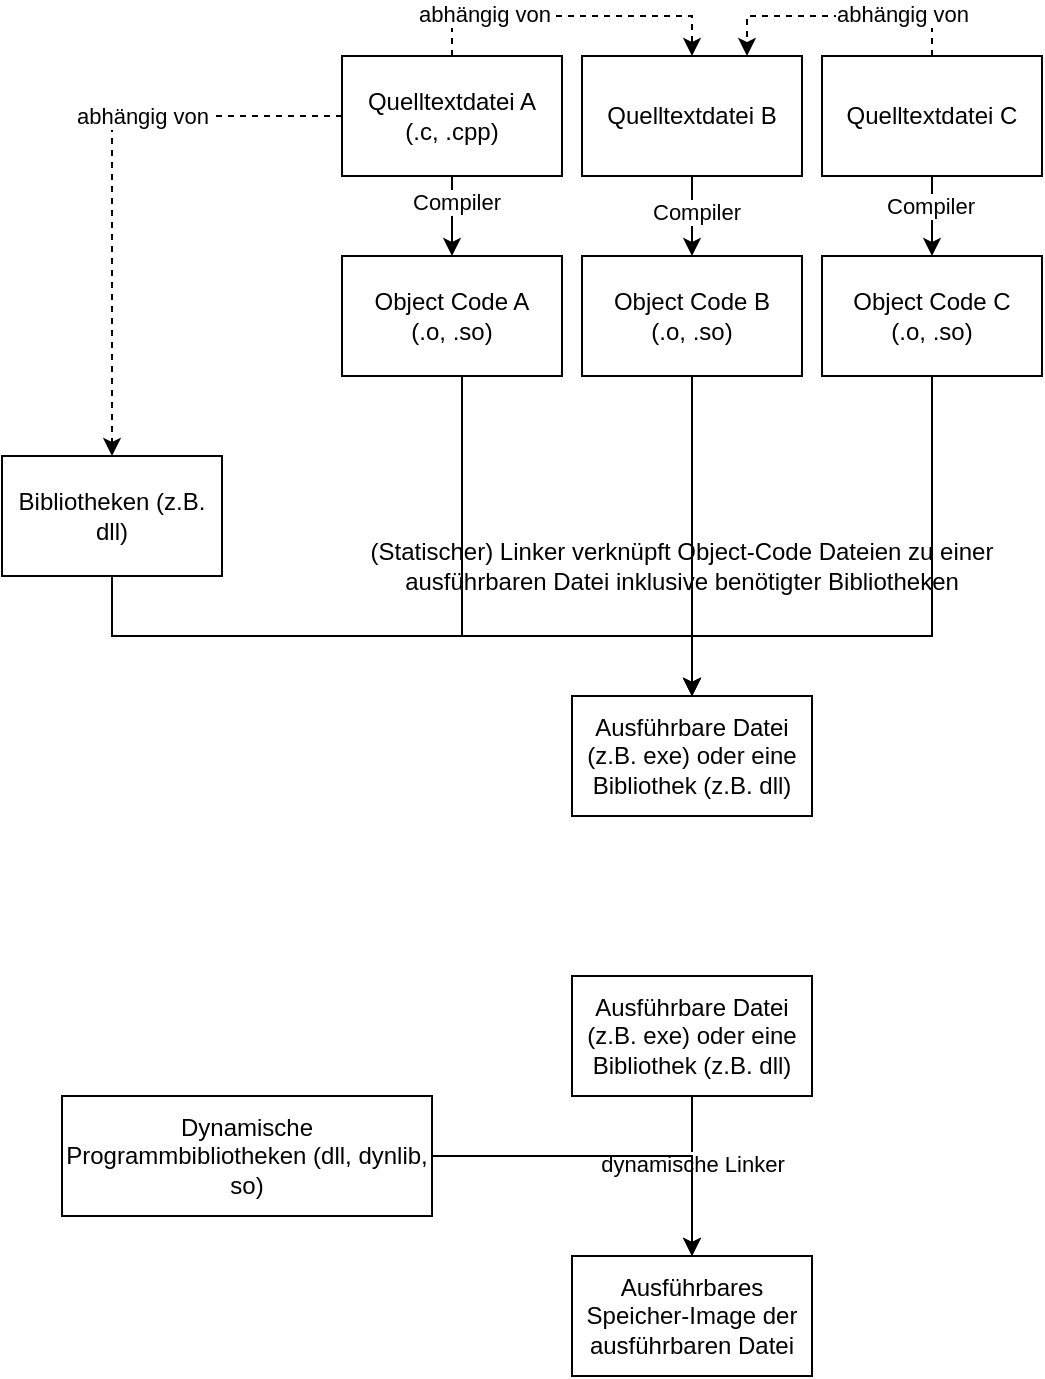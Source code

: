 <mxfile version="24.7.8">
  <diagram name="Seite-1" id="8UB64keMGYDpBR5izc_7">
    <mxGraphModel dx="1434" dy="844" grid="1" gridSize="10" guides="1" tooltips="1" connect="1" arrows="1" fold="1" page="1" pageScale="1" pageWidth="827" pageHeight="1169" math="0" shadow="0">
      <root>
        <mxCell id="0" />
        <mxCell id="1" parent="0" />
        <mxCell id="PZz35myuhVAmiv-F-KNg-7" style="edgeStyle=orthogonalEdgeStyle;rounded=0;orthogonalLoop=1;jettySize=auto;html=1;" edge="1" parent="1" source="PZz35myuhVAmiv-F-KNg-1" target="PZz35myuhVAmiv-F-KNg-2">
          <mxGeometry relative="1" as="geometry" />
        </mxCell>
        <mxCell id="PZz35myuhVAmiv-F-KNg-14" value="Compiler" style="edgeLabel;html=1;align=center;verticalAlign=middle;resizable=0;points=[];" vertex="1" connectable="0" parent="PZz35myuhVAmiv-F-KNg-7">
          <mxGeometry x="-0.341" y="2" relative="1" as="geometry">
            <mxPoint as="offset" />
          </mxGeometry>
        </mxCell>
        <mxCell id="PZz35myuhVAmiv-F-KNg-10" style="edgeStyle=orthogonalEdgeStyle;rounded=0;orthogonalLoop=1;jettySize=auto;html=1;entryX=0.5;entryY=0;entryDx=0;entryDy=0;dashed=1;" edge="1" parent="1" source="PZz35myuhVAmiv-F-KNg-1" target="PZz35myuhVAmiv-F-KNg-3">
          <mxGeometry relative="1" as="geometry">
            <Array as="points">
              <mxPoint x="255" y="60" />
              <mxPoint x="375" y="60" />
            </Array>
          </mxGeometry>
        </mxCell>
        <mxCell id="PZz35myuhVAmiv-F-KNg-13" value="abhängig von" style="edgeLabel;html=1;align=center;verticalAlign=middle;resizable=0;points=[];" vertex="1" connectable="0" parent="PZz35myuhVAmiv-F-KNg-10">
          <mxGeometry x="-0.55" y="1" relative="1" as="geometry">
            <mxPoint as="offset" />
          </mxGeometry>
        </mxCell>
        <mxCell id="PZz35myuhVAmiv-F-KNg-23" style="edgeStyle=orthogonalEdgeStyle;rounded=0;orthogonalLoop=1;jettySize=auto;html=1;dashed=1;" edge="1" parent="1" source="PZz35myuhVAmiv-F-KNg-1" target="PZz35myuhVAmiv-F-KNg-22">
          <mxGeometry relative="1" as="geometry" />
        </mxCell>
        <mxCell id="PZz35myuhVAmiv-F-KNg-24" value="abhängig von" style="edgeLabel;html=1;align=center;verticalAlign=middle;resizable=0;points=[];" vertex="1" connectable="0" parent="PZz35myuhVAmiv-F-KNg-23">
          <mxGeometry x="-0.298" relative="1" as="geometry">
            <mxPoint as="offset" />
          </mxGeometry>
        </mxCell>
        <mxCell id="PZz35myuhVAmiv-F-KNg-1" value="Quelltextdatei A&lt;div&gt;(.c, .cpp)&lt;/div&gt;" style="rounded=0;whiteSpace=wrap;html=1;" vertex="1" parent="1">
          <mxGeometry x="200" y="80" width="110" height="60" as="geometry" />
        </mxCell>
        <mxCell id="PZz35myuhVAmiv-F-KNg-18" style="edgeStyle=orthogonalEdgeStyle;rounded=0;orthogonalLoop=1;jettySize=auto;html=1;" edge="1" parent="1" source="PZz35myuhVAmiv-F-KNg-2" target="PZz35myuhVAmiv-F-KNg-17">
          <mxGeometry relative="1" as="geometry">
            <Array as="points">
              <mxPoint x="260" y="370" />
            </Array>
          </mxGeometry>
        </mxCell>
        <mxCell id="PZz35myuhVAmiv-F-KNg-2" value="Object Code A&lt;div&gt;(.o, .so)&lt;/div&gt;" style="rounded=0;whiteSpace=wrap;html=1;" vertex="1" parent="1">
          <mxGeometry x="200" y="180" width="110" height="60" as="geometry" />
        </mxCell>
        <mxCell id="PZz35myuhVAmiv-F-KNg-8" style="edgeStyle=orthogonalEdgeStyle;rounded=0;orthogonalLoop=1;jettySize=auto;html=1;" edge="1" parent="1" source="PZz35myuhVAmiv-F-KNg-3" target="PZz35myuhVAmiv-F-KNg-5">
          <mxGeometry relative="1" as="geometry" />
        </mxCell>
        <mxCell id="PZz35myuhVAmiv-F-KNg-15" value="Compiler" style="edgeLabel;html=1;align=center;verticalAlign=middle;resizable=0;points=[];" vertex="1" connectable="0" parent="PZz35myuhVAmiv-F-KNg-8">
          <mxGeometry x="-0.135" y="2" relative="1" as="geometry">
            <mxPoint as="offset" />
          </mxGeometry>
        </mxCell>
        <mxCell id="PZz35myuhVAmiv-F-KNg-3" value="Quelltextdatei B" style="rounded=0;whiteSpace=wrap;html=1;" vertex="1" parent="1">
          <mxGeometry x="320" y="80" width="110" height="60" as="geometry" />
        </mxCell>
        <mxCell id="PZz35myuhVAmiv-F-KNg-9" style="edgeStyle=orthogonalEdgeStyle;rounded=0;orthogonalLoop=1;jettySize=auto;html=1;" edge="1" parent="1" source="PZz35myuhVAmiv-F-KNg-4" target="PZz35myuhVAmiv-F-KNg-6">
          <mxGeometry relative="1" as="geometry" />
        </mxCell>
        <mxCell id="PZz35myuhVAmiv-F-KNg-16" value="Compiler" style="edgeLabel;html=1;align=center;verticalAlign=middle;resizable=0;points=[];" vertex="1" connectable="0" parent="PZz35myuhVAmiv-F-KNg-9">
          <mxGeometry x="-0.272" y="-1" relative="1" as="geometry">
            <mxPoint as="offset" />
          </mxGeometry>
        </mxCell>
        <mxCell id="PZz35myuhVAmiv-F-KNg-11" style="edgeStyle=orthogonalEdgeStyle;rounded=0;orthogonalLoop=1;jettySize=auto;html=1;entryX=0.75;entryY=0;entryDx=0;entryDy=0;dashed=1;" edge="1" parent="1" source="PZz35myuhVAmiv-F-KNg-4" target="PZz35myuhVAmiv-F-KNg-3">
          <mxGeometry relative="1" as="geometry">
            <Array as="points">
              <mxPoint x="495" y="60" />
              <mxPoint x="403" y="60" />
            </Array>
          </mxGeometry>
        </mxCell>
        <mxCell id="PZz35myuhVAmiv-F-KNg-12" value="abhängig von" style="edgeLabel;html=1;align=center;verticalAlign=middle;resizable=0;points=[];" vertex="1" connectable="0" parent="PZz35myuhVAmiv-F-KNg-11">
          <mxGeometry x="-0.471" y="-1" relative="1" as="geometry">
            <mxPoint as="offset" />
          </mxGeometry>
        </mxCell>
        <mxCell id="PZz35myuhVAmiv-F-KNg-4" value="Quelltextdatei C" style="rounded=0;whiteSpace=wrap;html=1;" vertex="1" parent="1">
          <mxGeometry x="440" y="80" width="110" height="60" as="geometry" />
        </mxCell>
        <mxCell id="PZz35myuhVAmiv-F-KNg-19" style="edgeStyle=orthogonalEdgeStyle;rounded=0;orthogonalLoop=1;jettySize=auto;html=1;" edge="1" parent="1" source="PZz35myuhVAmiv-F-KNg-5" target="PZz35myuhVAmiv-F-KNg-17">
          <mxGeometry relative="1" as="geometry" />
        </mxCell>
        <mxCell id="PZz35myuhVAmiv-F-KNg-5" value="Object Code B&lt;div&gt;(.o, .so)&lt;/div&gt;" style="rounded=0;whiteSpace=wrap;html=1;" vertex="1" parent="1">
          <mxGeometry x="320" y="180" width="110" height="60" as="geometry" />
        </mxCell>
        <mxCell id="PZz35myuhVAmiv-F-KNg-20" style="edgeStyle=orthogonalEdgeStyle;rounded=0;orthogonalLoop=1;jettySize=auto;html=1;" edge="1" parent="1" source="PZz35myuhVAmiv-F-KNg-6" target="PZz35myuhVAmiv-F-KNg-17">
          <mxGeometry relative="1" as="geometry">
            <Array as="points">
              <mxPoint x="495" y="370" />
              <mxPoint x="375" y="370" />
            </Array>
          </mxGeometry>
        </mxCell>
        <mxCell id="PZz35myuhVAmiv-F-KNg-6" value="Object Code C&lt;div&gt;(.o, .so)&lt;/div&gt;" style="rounded=0;whiteSpace=wrap;html=1;" vertex="1" parent="1">
          <mxGeometry x="440" y="180" width="110" height="60" as="geometry" />
        </mxCell>
        <mxCell id="PZz35myuhVAmiv-F-KNg-17" value="Ausführbare Datei (z.B. exe) oder eine Bibliothek (z.B. dll)" style="rounded=0;whiteSpace=wrap;html=1;" vertex="1" parent="1">
          <mxGeometry x="315" y="400" width="120" height="60" as="geometry" />
        </mxCell>
        <mxCell id="PZz35myuhVAmiv-F-KNg-21" value="(Statischer) Linker verknüpft Object-Code Dateien zu einer ausführbaren Datei inklusive benötigter Bibliotheken" style="text;html=1;align=center;verticalAlign=middle;whiteSpace=wrap;rounded=0;" vertex="1" parent="1">
          <mxGeometry x="190" y="320" width="360" height="30" as="geometry" />
        </mxCell>
        <mxCell id="PZz35myuhVAmiv-F-KNg-25" style="edgeStyle=orthogonalEdgeStyle;rounded=0;orthogonalLoop=1;jettySize=auto;html=1;" edge="1" parent="1" source="PZz35myuhVAmiv-F-KNg-22" target="PZz35myuhVAmiv-F-KNg-17">
          <mxGeometry relative="1" as="geometry">
            <Array as="points">
              <mxPoint x="85" y="370" />
              <mxPoint x="375" y="370" />
            </Array>
          </mxGeometry>
        </mxCell>
        <mxCell id="PZz35myuhVAmiv-F-KNg-22" value="Bibliotheken (z.B. dll)" style="rounded=0;whiteSpace=wrap;html=1;" vertex="1" parent="1">
          <mxGeometry x="30" y="280" width="110" height="60" as="geometry" />
        </mxCell>
        <mxCell id="PZz35myuhVAmiv-F-KNg-28" style="edgeStyle=orthogonalEdgeStyle;rounded=0;orthogonalLoop=1;jettySize=auto;html=1;" edge="1" parent="1" source="PZz35myuhVAmiv-F-KNg-26" target="PZz35myuhVAmiv-F-KNg-27">
          <mxGeometry relative="1" as="geometry" />
        </mxCell>
        <mxCell id="PZz35myuhVAmiv-F-KNg-29" value="dynamische Linker" style="edgeLabel;html=1;align=center;verticalAlign=middle;resizable=0;points=[];" vertex="1" connectable="0" parent="PZz35myuhVAmiv-F-KNg-28">
          <mxGeometry x="-0.15" relative="1" as="geometry">
            <mxPoint as="offset" />
          </mxGeometry>
        </mxCell>
        <mxCell id="PZz35myuhVAmiv-F-KNg-26" value="Ausführbare Datei (z.B. exe) oder eine Bibliothek (z.B. dll)" style="rounded=0;whiteSpace=wrap;html=1;" vertex="1" parent="1">
          <mxGeometry x="315" y="540" width="120" height="60" as="geometry" />
        </mxCell>
        <mxCell id="PZz35myuhVAmiv-F-KNg-27" value="Ausführbares Speicher-Image der ausführbaren Datei" style="rounded=0;whiteSpace=wrap;html=1;" vertex="1" parent="1">
          <mxGeometry x="315" y="680" width="120" height="60" as="geometry" />
        </mxCell>
        <mxCell id="PZz35myuhVAmiv-F-KNg-31" style="edgeStyle=orthogonalEdgeStyle;rounded=0;orthogonalLoop=1;jettySize=auto;html=1;entryX=0.5;entryY=0;entryDx=0;entryDy=0;" edge="1" parent="1" source="PZz35myuhVAmiv-F-KNg-30" target="PZz35myuhVAmiv-F-KNg-27">
          <mxGeometry relative="1" as="geometry" />
        </mxCell>
        <mxCell id="PZz35myuhVAmiv-F-KNg-30" value="Dynamische Programmbibliotheken (dll, dynlib, so)" style="rounded=0;whiteSpace=wrap;html=1;" vertex="1" parent="1">
          <mxGeometry x="60" y="600" width="185" height="60" as="geometry" />
        </mxCell>
      </root>
    </mxGraphModel>
  </diagram>
</mxfile>
